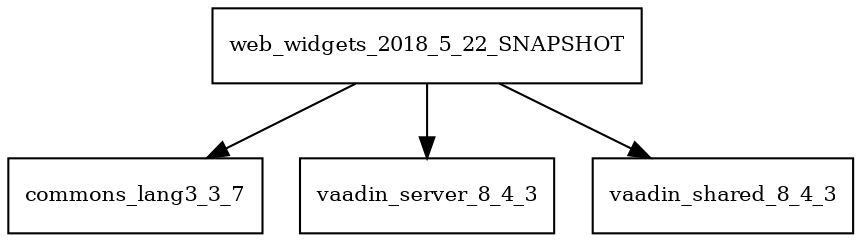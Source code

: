 digraph web_widgets_2018_5_22_SNAPSHOT_dependencies {
  node [shape = box, fontsize=10.0];
  web_widgets_2018_5_22_SNAPSHOT -> commons_lang3_3_7;
  web_widgets_2018_5_22_SNAPSHOT -> vaadin_server_8_4_3;
  web_widgets_2018_5_22_SNAPSHOT -> vaadin_shared_8_4_3;
}
